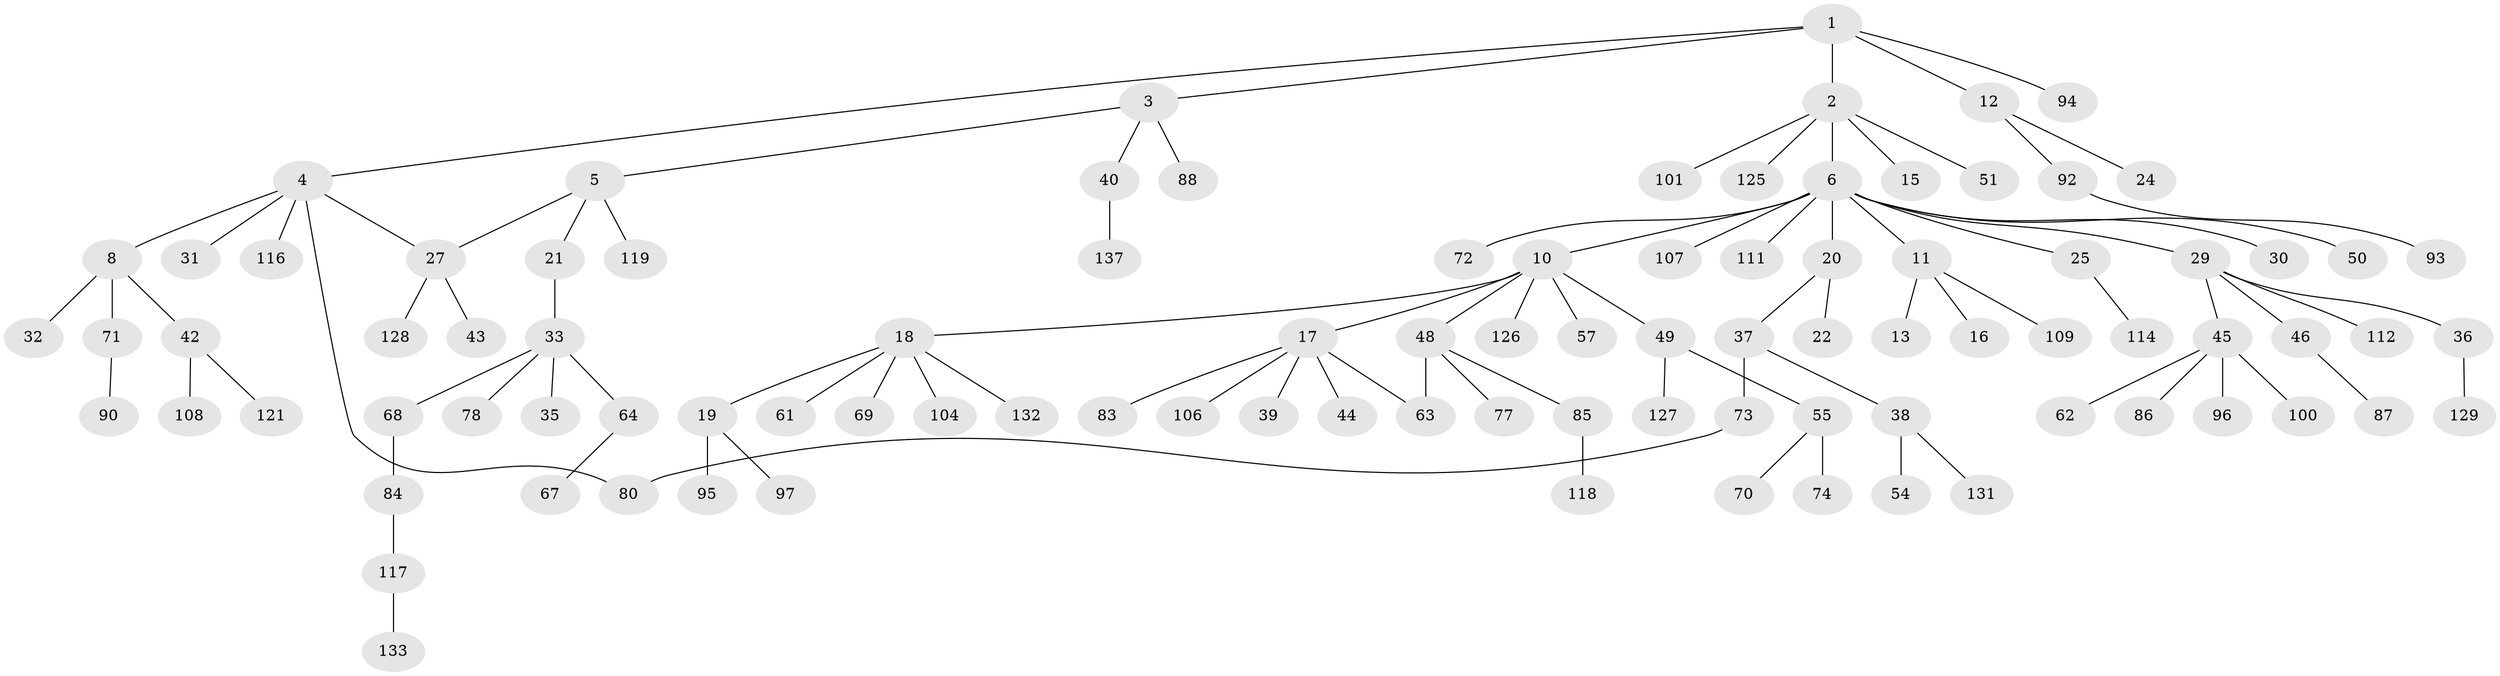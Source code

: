 // original degree distribution, {5: 0.0364963503649635, 6: 0.029197080291970802, 4: 0.06569343065693431, 9: 0.0072992700729927005, 3: 0.10218978102189781, 2: 0.23357664233576642, 7: 0.0072992700729927005, 1: 0.5182481751824818}
// Generated by graph-tools (version 1.1) at 2025/10/02/27/25 16:10:55]
// undirected, 97 vertices, 99 edges
graph export_dot {
graph [start="1"]
  node [color=gray90,style=filled];
  1;
  2 [super="+113"];
  3 [super="+66"];
  4 [super="+9"];
  5 [super="+98"];
  6 [super="+7"];
  8 [super="+26"];
  10 [super="+14"];
  11 [super="+75"];
  12 [super="+130"];
  13 [super="+34"];
  15 [super="+91"];
  16 [super="+102"];
  17 [super="+28"];
  18 [super="+99"];
  19 [super="+82"];
  20 [super="+23"];
  21;
  22 [super="+120"];
  24 [super="+81"];
  25 [super="+60"];
  27 [super="+41"];
  29 [super="+122"];
  30 [super="+65"];
  31;
  32;
  33 [super="+52"];
  35;
  36 [super="+56"];
  37;
  38 [super="+58"];
  39;
  40 [super="+89"];
  42 [super="+47"];
  43;
  44;
  45 [super="+79"];
  46;
  48 [super="+59"];
  49 [super="+53"];
  50;
  51;
  54;
  55 [super="+76"];
  57 [super="+110"];
  61;
  62;
  63;
  64;
  67;
  68 [super="+134"];
  69;
  70 [super="+123"];
  71;
  72;
  73 [super="+135"];
  74;
  77;
  78;
  80;
  83;
  84 [super="+103"];
  85;
  86;
  87 [super="+105"];
  88;
  90;
  92;
  93;
  94 [super="+115"];
  95 [super="+124"];
  96;
  97;
  100;
  101;
  104;
  106;
  107;
  108;
  109 [super="+136"];
  111;
  112;
  114;
  116;
  117;
  118;
  119;
  121;
  125;
  126;
  127;
  128;
  129;
  131;
  132;
  133;
  137;
  1 -- 2;
  1 -- 3;
  1 -- 4;
  1 -- 12;
  1 -- 94;
  2 -- 6;
  2 -- 15;
  2 -- 51;
  2 -- 101;
  2 -- 125;
  3 -- 5;
  3 -- 40;
  3 -- 88;
  4 -- 8;
  4 -- 31;
  4 -- 116;
  4 -- 80;
  4 -- 27;
  5 -- 21;
  5 -- 27;
  5 -- 119;
  6 -- 10;
  6 -- 11;
  6 -- 20;
  6 -- 25;
  6 -- 29;
  6 -- 30;
  6 -- 72;
  6 -- 50;
  6 -- 107;
  6 -- 111;
  8 -- 42;
  8 -- 32;
  8 -- 71;
  10 -- 18;
  10 -- 49;
  10 -- 57;
  10 -- 126;
  10 -- 48;
  10 -- 17;
  11 -- 13;
  11 -- 16;
  11 -- 109;
  12 -- 24;
  12 -- 92;
  17 -- 83;
  17 -- 39;
  17 -- 106;
  17 -- 44;
  17 -- 63;
  18 -- 19;
  18 -- 61;
  18 -- 69;
  18 -- 104;
  18 -- 132;
  19 -- 95;
  19 -- 97;
  20 -- 22;
  20 -- 37;
  21 -- 33;
  25 -- 114;
  27 -- 128;
  27 -- 43;
  29 -- 36;
  29 -- 45;
  29 -- 46;
  29 -- 112;
  33 -- 35;
  33 -- 64;
  33 -- 68;
  33 -- 78;
  36 -- 129;
  37 -- 38;
  37 -- 73;
  38 -- 54;
  38 -- 131;
  40 -- 137;
  42 -- 108;
  42 -- 121;
  45 -- 62;
  45 -- 86;
  45 -- 96;
  45 -- 100;
  46 -- 87;
  48 -- 77;
  48 -- 63;
  48 -- 85;
  49 -- 55;
  49 -- 127;
  55 -- 70;
  55 -- 74;
  64 -- 67;
  68 -- 84;
  71 -- 90;
  73 -- 80;
  84 -- 117;
  85 -- 118;
  92 -- 93;
  117 -- 133;
}
